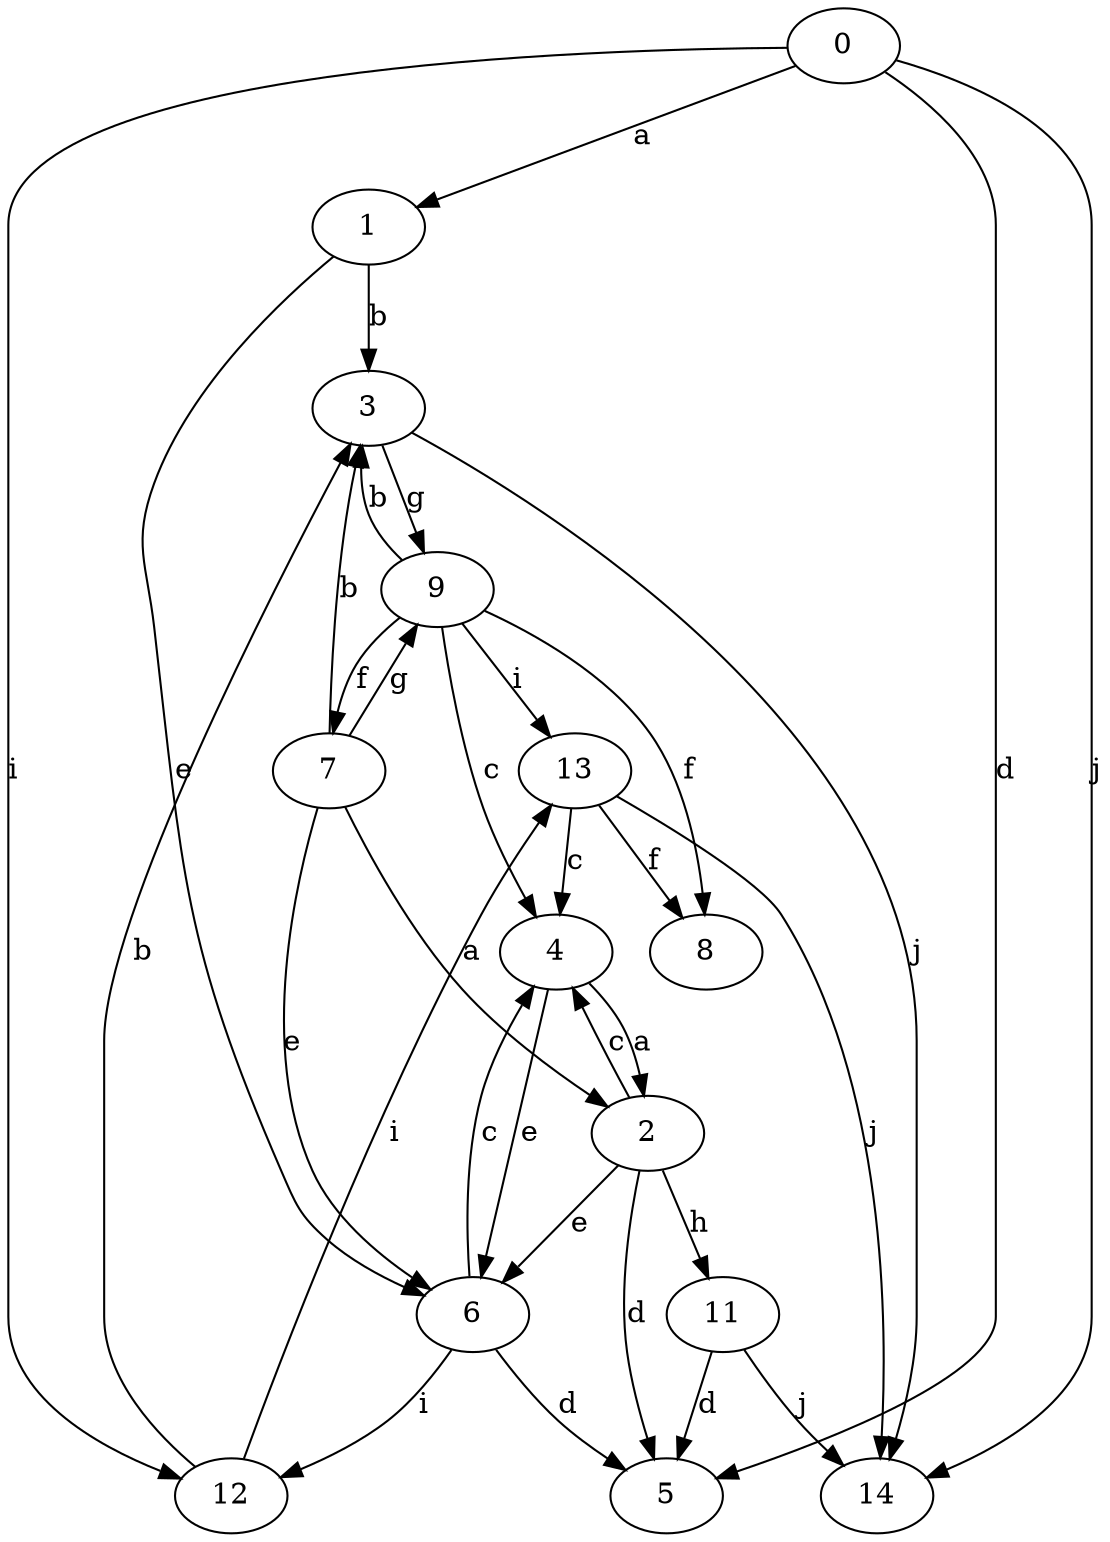 strict digraph  {
1;
0;
2;
3;
4;
5;
6;
7;
8;
9;
11;
12;
13;
14;
1 -> 3  [label=b];
1 -> 6  [label=e];
0 -> 1  [label=a];
0 -> 5  [label=d];
0 -> 12  [label=i];
0 -> 14  [label=j];
2 -> 4  [label=c];
2 -> 5  [label=d];
2 -> 6  [label=e];
2 -> 11  [label=h];
3 -> 9  [label=g];
3 -> 14  [label=j];
4 -> 2  [label=a];
4 -> 6  [label=e];
6 -> 4  [label=c];
6 -> 5  [label=d];
6 -> 12  [label=i];
7 -> 2  [label=a];
7 -> 3  [label=b];
7 -> 6  [label=e];
7 -> 9  [label=g];
9 -> 3  [label=b];
9 -> 4  [label=c];
9 -> 7  [label=f];
9 -> 8  [label=f];
9 -> 13  [label=i];
11 -> 5  [label=d];
11 -> 14  [label=j];
12 -> 3  [label=b];
12 -> 13  [label=i];
13 -> 4  [label=c];
13 -> 8  [label=f];
13 -> 14  [label=j];
}
